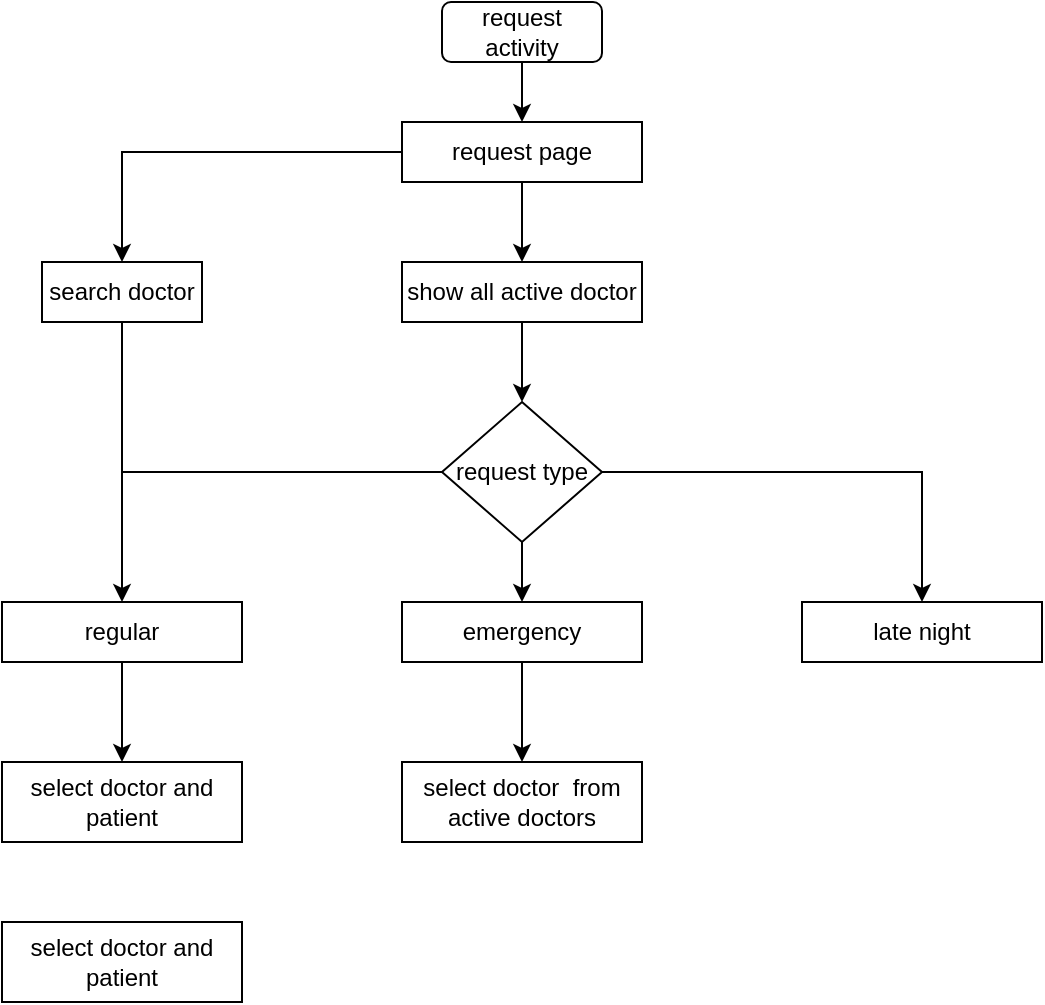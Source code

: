 <mxfile version="20.8.5" type="github">
  <diagram id="C5RBs43oDa-KdzZeNtuy" name="Page-1">
    <mxGraphModel dx="1434" dy="800" grid="1" gridSize="10" guides="1" tooltips="1" connect="1" arrows="1" fold="1" page="1" pageScale="1" pageWidth="827" pageHeight="1169" math="0" shadow="0">
      <root>
        <mxCell id="WIyWlLk6GJQsqaUBKTNV-0" />
        <mxCell id="WIyWlLk6GJQsqaUBKTNV-1" parent="WIyWlLk6GJQsqaUBKTNV-0" />
        <mxCell id="nQeolu39O7KRunp5My-d-2" value="" style="edgeStyle=orthogonalEdgeStyle;rounded=0;orthogonalLoop=1;jettySize=auto;html=1;" edge="1" parent="WIyWlLk6GJQsqaUBKTNV-1" source="nQeolu39O7KRunp5My-d-0" target="nQeolu39O7KRunp5My-d-1">
          <mxGeometry relative="1" as="geometry" />
        </mxCell>
        <mxCell id="nQeolu39O7KRunp5My-d-0" value="request activity" style="rounded=1;whiteSpace=wrap;html=1;" vertex="1" parent="WIyWlLk6GJQsqaUBKTNV-1">
          <mxGeometry x="380" y="100" width="80" height="30" as="geometry" />
        </mxCell>
        <mxCell id="nQeolu39O7KRunp5My-d-9" style="edgeStyle=orthogonalEdgeStyle;rounded=0;orthogonalLoop=1;jettySize=auto;html=1;exitX=0.5;exitY=1;exitDx=0;exitDy=0;entryX=0.5;entryY=0;entryDx=0;entryDy=0;" edge="1" parent="WIyWlLk6GJQsqaUBKTNV-1" source="nQeolu39O7KRunp5My-d-1" target="nQeolu39O7KRunp5My-d-3">
          <mxGeometry relative="1" as="geometry" />
        </mxCell>
        <mxCell id="nQeolu39O7KRunp5My-d-18" style="edgeStyle=orthogonalEdgeStyle;rounded=0;orthogonalLoop=1;jettySize=auto;html=1;entryX=0.5;entryY=0;entryDx=0;entryDy=0;" edge="1" parent="WIyWlLk6GJQsqaUBKTNV-1" source="nQeolu39O7KRunp5My-d-1" target="nQeolu39O7KRunp5My-d-17">
          <mxGeometry relative="1" as="geometry" />
        </mxCell>
        <mxCell id="nQeolu39O7KRunp5My-d-1" value="request page" style="rounded=0;whiteSpace=wrap;html=1;" vertex="1" parent="WIyWlLk6GJQsqaUBKTNV-1">
          <mxGeometry x="360" y="160" width="120" height="30" as="geometry" />
        </mxCell>
        <mxCell id="nQeolu39O7KRunp5My-d-10" style="edgeStyle=orthogonalEdgeStyle;rounded=0;orthogonalLoop=1;jettySize=auto;html=1;exitX=0.5;exitY=1;exitDx=0;exitDy=0;entryX=0.5;entryY=0;entryDx=0;entryDy=0;" edge="1" parent="WIyWlLk6GJQsqaUBKTNV-1" source="nQeolu39O7KRunp5My-d-3" target="nQeolu39O7KRunp5My-d-5">
          <mxGeometry relative="1" as="geometry" />
        </mxCell>
        <mxCell id="nQeolu39O7KRunp5My-d-3" value="show all active doctor" style="rounded=0;whiteSpace=wrap;html=1;" vertex="1" parent="WIyWlLk6GJQsqaUBKTNV-1">
          <mxGeometry x="360" y="230" width="120" height="30" as="geometry" />
        </mxCell>
        <mxCell id="nQeolu39O7KRunp5My-d-16" value="" style="edgeStyle=orthogonalEdgeStyle;rounded=0;orthogonalLoop=1;jettySize=auto;html=1;" edge="1" parent="WIyWlLk6GJQsqaUBKTNV-1" source="nQeolu39O7KRunp5My-d-4" target="nQeolu39O7KRunp5My-d-15">
          <mxGeometry relative="1" as="geometry" />
        </mxCell>
        <mxCell id="nQeolu39O7KRunp5My-d-4" value="emergency" style="rounded=0;whiteSpace=wrap;html=1;" vertex="1" parent="WIyWlLk6GJQsqaUBKTNV-1">
          <mxGeometry x="360" y="400" width="120" height="30" as="geometry" />
        </mxCell>
        <mxCell id="nQeolu39O7KRunp5My-d-11" style="edgeStyle=orthogonalEdgeStyle;rounded=0;orthogonalLoop=1;jettySize=auto;html=1;entryX=0.5;entryY=0;entryDx=0;entryDy=0;" edge="1" parent="WIyWlLk6GJQsqaUBKTNV-1" source="nQeolu39O7KRunp5My-d-5" target="nQeolu39O7KRunp5My-d-6">
          <mxGeometry relative="1" as="geometry" />
        </mxCell>
        <mxCell id="nQeolu39O7KRunp5My-d-13" style="edgeStyle=orthogonalEdgeStyle;rounded=0;orthogonalLoop=1;jettySize=auto;html=1;entryX=0.5;entryY=0;entryDx=0;entryDy=0;" edge="1" parent="WIyWlLk6GJQsqaUBKTNV-1" source="nQeolu39O7KRunp5My-d-5" target="nQeolu39O7KRunp5My-d-7">
          <mxGeometry relative="1" as="geometry">
            <Array as="points">
              <mxPoint x="220" y="335" />
            </Array>
          </mxGeometry>
        </mxCell>
        <mxCell id="nQeolu39O7KRunp5My-d-14" style="edgeStyle=orthogonalEdgeStyle;rounded=0;orthogonalLoop=1;jettySize=auto;html=1;exitX=0.5;exitY=1;exitDx=0;exitDy=0;entryX=0.5;entryY=0;entryDx=0;entryDy=0;" edge="1" parent="WIyWlLk6GJQsqaUBKTNV-1" source="nQeolu39O7KRunp5My-d-5" target="nQeolu39O7KRunp5My-d-4">
          <mxGeometry relative="1" as="geometry" />
        </mxCell>
        <mxCell id="nQeolu39O7KRunp5My-d-5" value="request type" style="rhombus;whiteSpace=wrap;html=1;" vertex="1" parent="WIyWlLk6GJQsqaUBKTNV-1">
          <mxGeometry x="380" y="300" width="80" height="70" as="geometry" />
        </mxCell>
        <mxCell id="nQeolu39O7KRunp5My-d-6" value="late night" style="rounded=0;whiteSpace=wrap;html=1;" vertex="1" parent="WIyWlLk6GJQsqaUBKTNV-1">
          <mxGeometry x="560" y="400" width="120" height="30" as="geometry" />
        </mxCell>
        <mxCell id="nQeolu39O7KRunp5My-d-24" style="edgeStyle=orthogonalEdgeStyle;rounded=0;orthogonalLoop=1;jettySize=auto;html=1;entryX=0.5;entryY=0;entryDx=0;entryDy=0;" edge="1" parent="WIyWlLk6GJQsqaUBKTNV-1" source="nQeolu39O7KRunp5My-d-7" target="nQeolu39O7KRunp5My-d-23">
          <mxGeometry relative="1" as="geometry" />
        </mxCell>
        <mxCell id="nQeolu39O7KRunp5My-d-7" value="regular" style="rounded=0;whiteSpace=wrap;html=1;" vertex="1" parent="WIyWlLk6GJQsqaUBKTNV-1">
          <mxGeometry x="160" y="400" width="120" height="30" as="geometry" />
        </mxCell>
        <mxCell id="nQeolu39O7KRunp5My-d-15" value="select doctor&amp;nbsp; from active doctors" style="rounded=0;whiteSpace=wrap;html=1;" vertex="1" parent="WIyWlLk6GJQsqaUBKTNV-1">
          <mxGeometry x="360" y="480" width="120" height="40" as="geometry" />
        </mxCell>
        <mxCell id="nQeolu39O7KRunp5My-d-17" value="search doctor" style="rounded=0;whiteSpace=wrap;html=1;" vertex="1" parent="WIyWlLk6GJQsqaUBKTNV-1">
          <mxGeometry x="180" y="230" width="80" height="30" as="geometry" />
        </mxCell>
        <mxCell id="nQeolu39O7KRunp5My-d-22" value="" style="endArrow=none;html=1;rounded=0;entryX=0.5;entryY=1;entryDx=0;entryDy=0;" edge="1" parent="WIyWlLk6GJQsqaUBKTNV-1" target="nQeolu39O7KRunp5My-d-17">
          <mxGeometry width="50" height="50" relative="1" as="geometry">
            <mxPoint x="220" y="340" as="sourcePoint" />
            <mxPoint x="220" y="290" as="targetPoint" />
          </mxGeometry>
        </mxCell>
        <mxCell id="nQeolu39O7KRunp5My-d-23" value="select doctor and patient" style="rounded=0;whiteSpace=wrap;html=1;" vertex="1" parent="WIyWlLk6GJQsqaUBKTNV-1">
          <mxGeometry x="160" y="480" width="120" height="40" as="geometry" />
        </mxCell>
        <mxCell id="nQeolu39O7KRunp5My-d-25" value="select doctor and patient" style="rounded=0;whiteSpace=wrap;html=1;" vertex="1" parent="WIyWlLk6GJQsqaUBKTNV-1">
          <mxGeometry x="160" y="560" width="120" height="40" as="geometry" />
        </mxCell>
      </root>
    </mxGraphModel>
  </diagram>
</mxfile>
